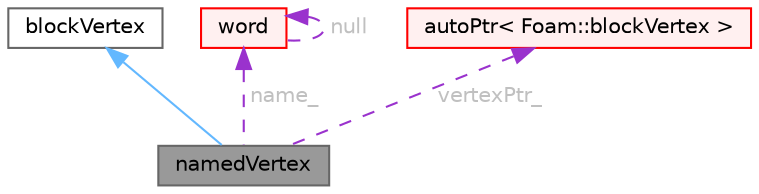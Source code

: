 digraph "namedVertex"
{
 // LATEX_PDF_SIZE
  bgcolor="transparent";
  edge [fontname=Helvetica,fontsize=10,labelfontname=Helvetica,labelfontsize=10];
  node [fontname=Helvetica,fontsize=10,shape=box,height=0.2,width=0.4];
  Node1 [id="Node000001",label="namedVertex",height=0.2,width=0.4,color="gray40", fillcolor="grey60", style="filled", fontcolor="black",tooltip="Gives name to a vertex."];
  Node2 -> Node1 [id="edge1_Node000001_Node000002",dir="back",color="steelblue1",style="solid",tooltip=" "];
  Node2 [id="Node000002",label="blockVertex",height=0.2,width=0.4,color="gray40", fillcolor="white", style="filled",URL="$classFoam_1_1blockVertex.html",tooltip="Define a block vertex."];
  Node3 -> Node1 [id="edge2_Node000001_Node000003",dir="back",color="darkorchid3",style="dashed",tooltip=" ",label=" name_",fontcolor="grey" ];
  Node3 [id="Node000003",label="word",height=0.2,width=0.4,color="red", fillcolor="#FFF0F0", style="filled",URL="$classFoam_1_1word.html",tooltip="A class for handling words, derived from Foam::string."];
  Node3 -> Node3 [id="edge3_Node000003_Node000003",dir="back",color="darkorchid3",style="dashed",tooltip=" ",label=" null",fontcolor="grey" ];
  Node6 -> Node1 [id="edge4_Node000001_Node000006",dir="back",color="darkorchid3",style="dashed",tooltip=" ",label=" vertexPtr_",fontcolor="grey" ];
  Node6 [id="Node000006",label="autoPtr\< Foam::blockVertex \>",height=0.2,width=0.4,color="red", fillcolor="#FFF0F0", style="filled",URL="$classFoam_1_1autoPtr.html",tooltip=" "];
}
